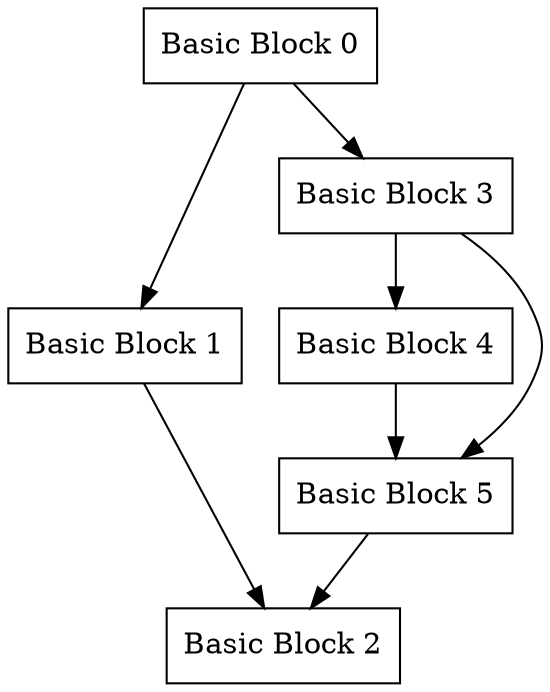 digraph foo {

"Basic Block 0" [shape=box];
"Basic Block 1" [shape=box];
"Basic Block 2" [shape=box];
"Basic Block 3" [shape=box];
"Basic Block 4" [shape=box];
"Basic Block 5" [shape=box];

"Basic Block 0" -> "Basic Block 1";
"Basic Block 0" -> "Basic Block 3";
"Basic Block 1" -> "Basic Block 2";
"Basic Block 3" -> "Basic Block 4";
"Basic Block 3" -> "Basic Block 5";
"Basic Block 4" -> "Basic Block 5";
"Basic Block 5" -> "Basic Block 2";

}